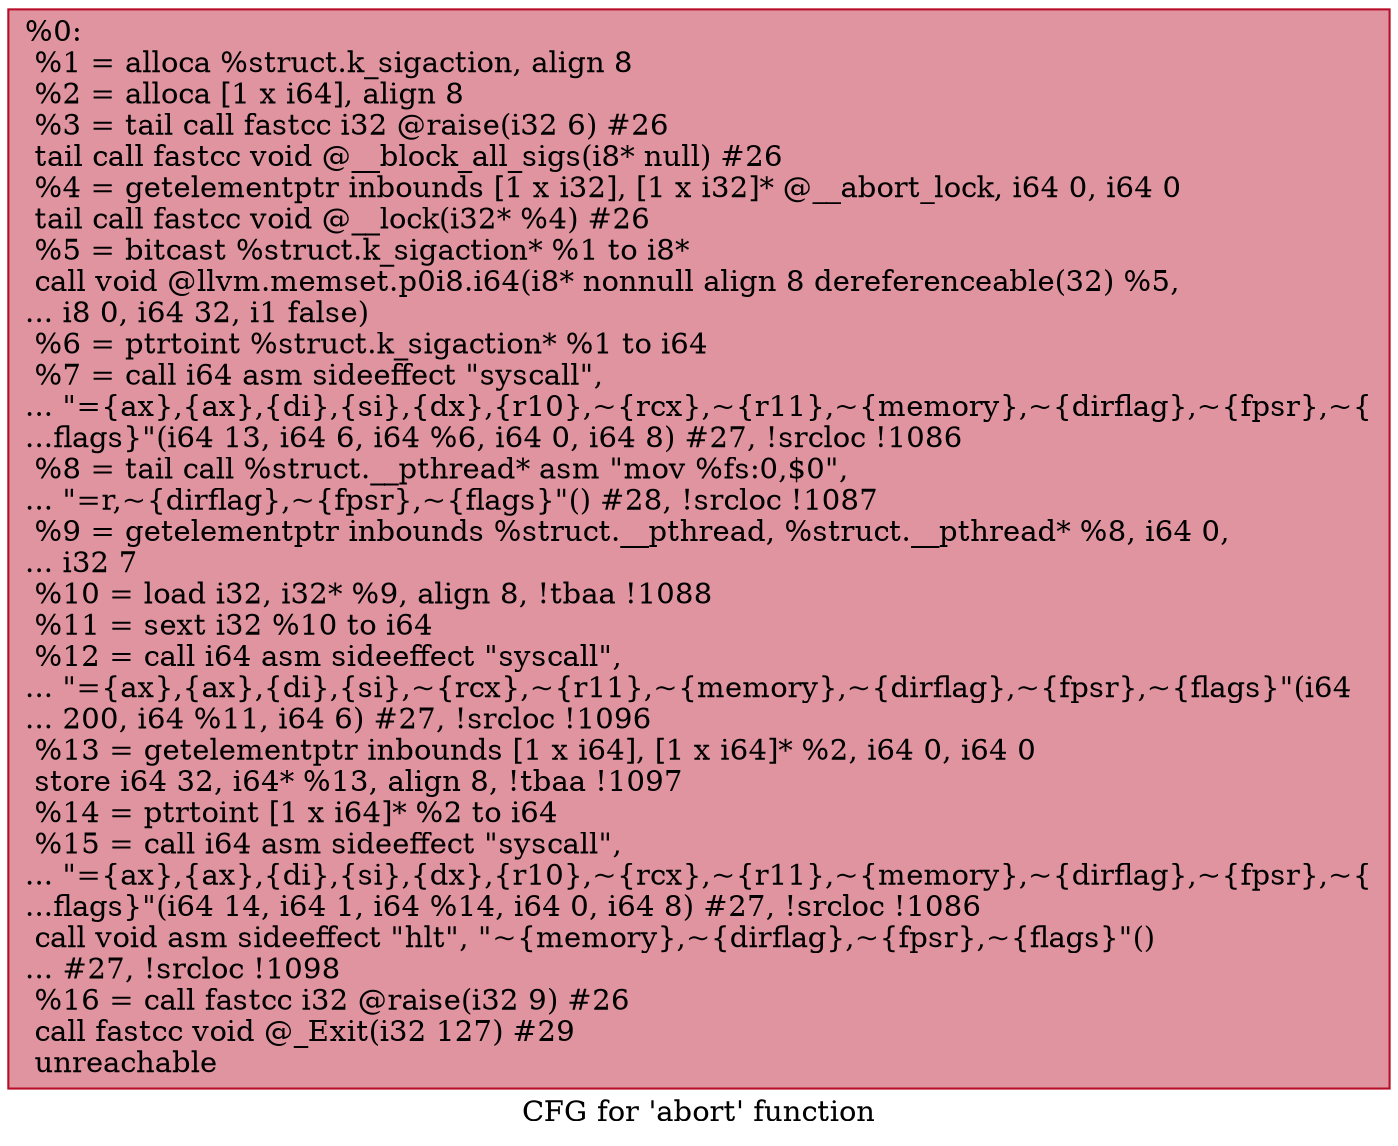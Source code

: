digraph "CFG for 'abort' function" {
	label="CFG for 'abort' function";

	Node0x16f8cb0 [shape=record,color="#b70d28ff", style=filled, fillcolor="#b70d2870",label="{%0:\l  %1 = alloca %struct.k_sigaction, align 8\l  %2 = alloca [1 x i64], align 8\l  %3 = tail call fastcc i32 @raise(i32 6) #26\l  tail call fastcc void @__block_all_sigs(i8* null) #26\l  %4 = getelementptr inbounds [1 x i32], [1 x i32]* @__abort_lock, i64 0, i64 0\l  tail call fastcc void @__lock(i32* %4) #26\l  %5 = bitcast %struct.k_sigaction* %1 to i8*\l  call void @llvm.memset.p0i8.i64(i8* nonnull align 8 dereferenceable(32) %5,\l... i8 0, i64 32, i1 false)\l  %6 = ptrtoint %struct.k_sigaction* %1 to i64\l  %7 = call i64 asm sideeffect \"syscall\",\l... \"=\{ax\},\{ax\},\{di\},\{si\},\{dx\},\{r10\},~\{rcx\},~\{r11\},~\{memory\},~\{dirflag\},~\{fpsr\},~\{\l...flags\}\"(i64 13, i64 6, i64 %6, i64 0, i64 8) #27, !srcloc !1086\l  %8 = tail call %struct.__pthread* asm \"mov %fs:0,$0\",\l... \"=r,~\{dirflag\},~\{fpsr\},~\{flags\}\"() #28, !srcloc !1087\l  %9 = getelementptr inbounds %struct.__pthread, %struct.__pthread* %8, i64 0,\l... i32 7\l  %10 = load i32, i32* %9, align 8, !tbaa !1088\l  %11 = sext i32 %10 to i64\l  %12 = call i64 asm sideeffect \"syscall\",\l... \"=\{ax\},\{ax\},\{di\},\{si\},~\{rcx\},~\{r11\},~\{memory\},~\{dirflag\},~\{fpsr\},~\{flags\}\"(i64\l... 200, i64 %11, i64 6) #27, !srcloc !1096\l  %13 = getelementptr inbounds [1 x i64], [1 x i64]* %2, i64 0, i64 0\l  store i64 32, i64* %13, align 8, !tbaa !1097\l  %14 = ptrtoint [1 x i64]* %2 to i64\l  %15 = call i64 asm sideeffect \"syscall\",\l... \"=\{ax\},\{ax\},\{di\},\{si\},\{dx\},\{r10\},~\{rcx\},~\{r11\},~\{memory\},~\{dirflag\},~\{fpsr\},~\{\l...flags\}\"(i64 14, i64 1, i64 %14, i64 0, i64 8) #27, !srcloc !1086\l  call void asm sideeffect \"hlt\", \"~\{memory\},~\{dirflag\},~\{fpsr\},~\{flags\}\"()\l... #27, !srcloc !1098\l  %16 = call fastcc i32 @raise(i32 9) #26\l  call fastcc void @_Exit(i32 127) #29\l  unreachable\l}"];
}
